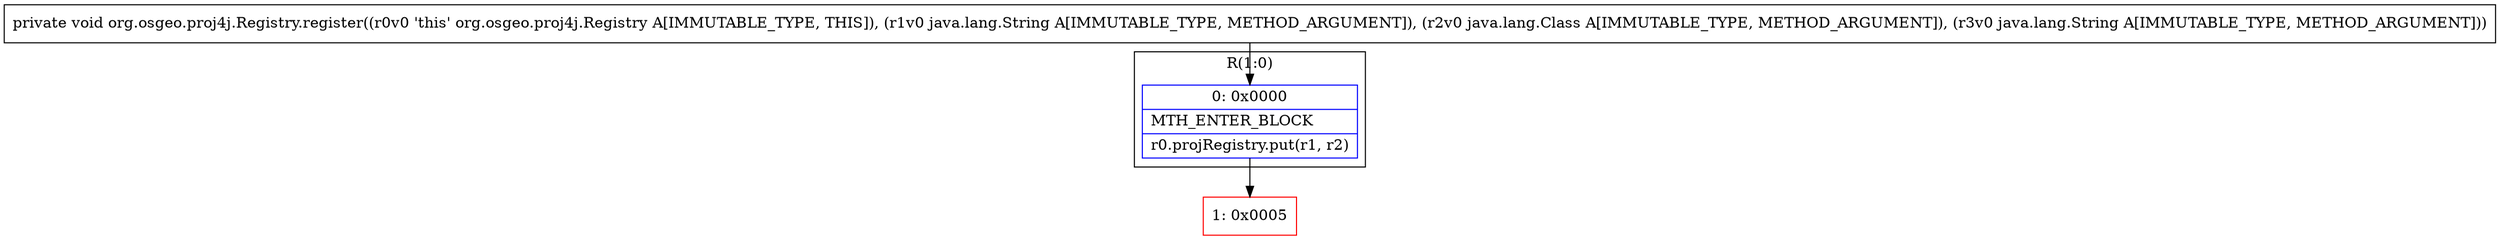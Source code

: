 digraph "CFG fororg.osgeo.proj4j.Registry.register(Ljava\/lang\/String;Ljava\/lang\/Class;Ljava\/lang\/String;)V" {
subgraph cluster_Region_1421500049 {
label = "R(1:0)";
node [shape=record,color=blue];
Node_0 [shape=record,label="{0\:\ 0x0000|MTH_ENTER_BLOCK\l|r0.projRegistry.put(r1, r2)\l}"];
}
Node_1 [shape=record,color=red,label="{1\:\ 0x0005}"];
MethodNode[shape=record,label="{private void org.osgeo.proj4j.Registry.register((r0v0 'this' org.osgeo.proj4j.Registry A[IMMUTABLE_TYPE, THIS]), (r1v0 java.lang.String A[IMMUTABLE_TYPE, METHOD_ARGUMENT]), (r2v0 java.lang.Class A[IMMUTABLE_TYPE, METHOD_ARGUMENT]), (r3v0 java.lang.String A[IMMUTABLE_TYPE, METHOD_ARGUMENT])) }"];
MethodNode -> Node_0;
Node_0 -> Node_1;
}

